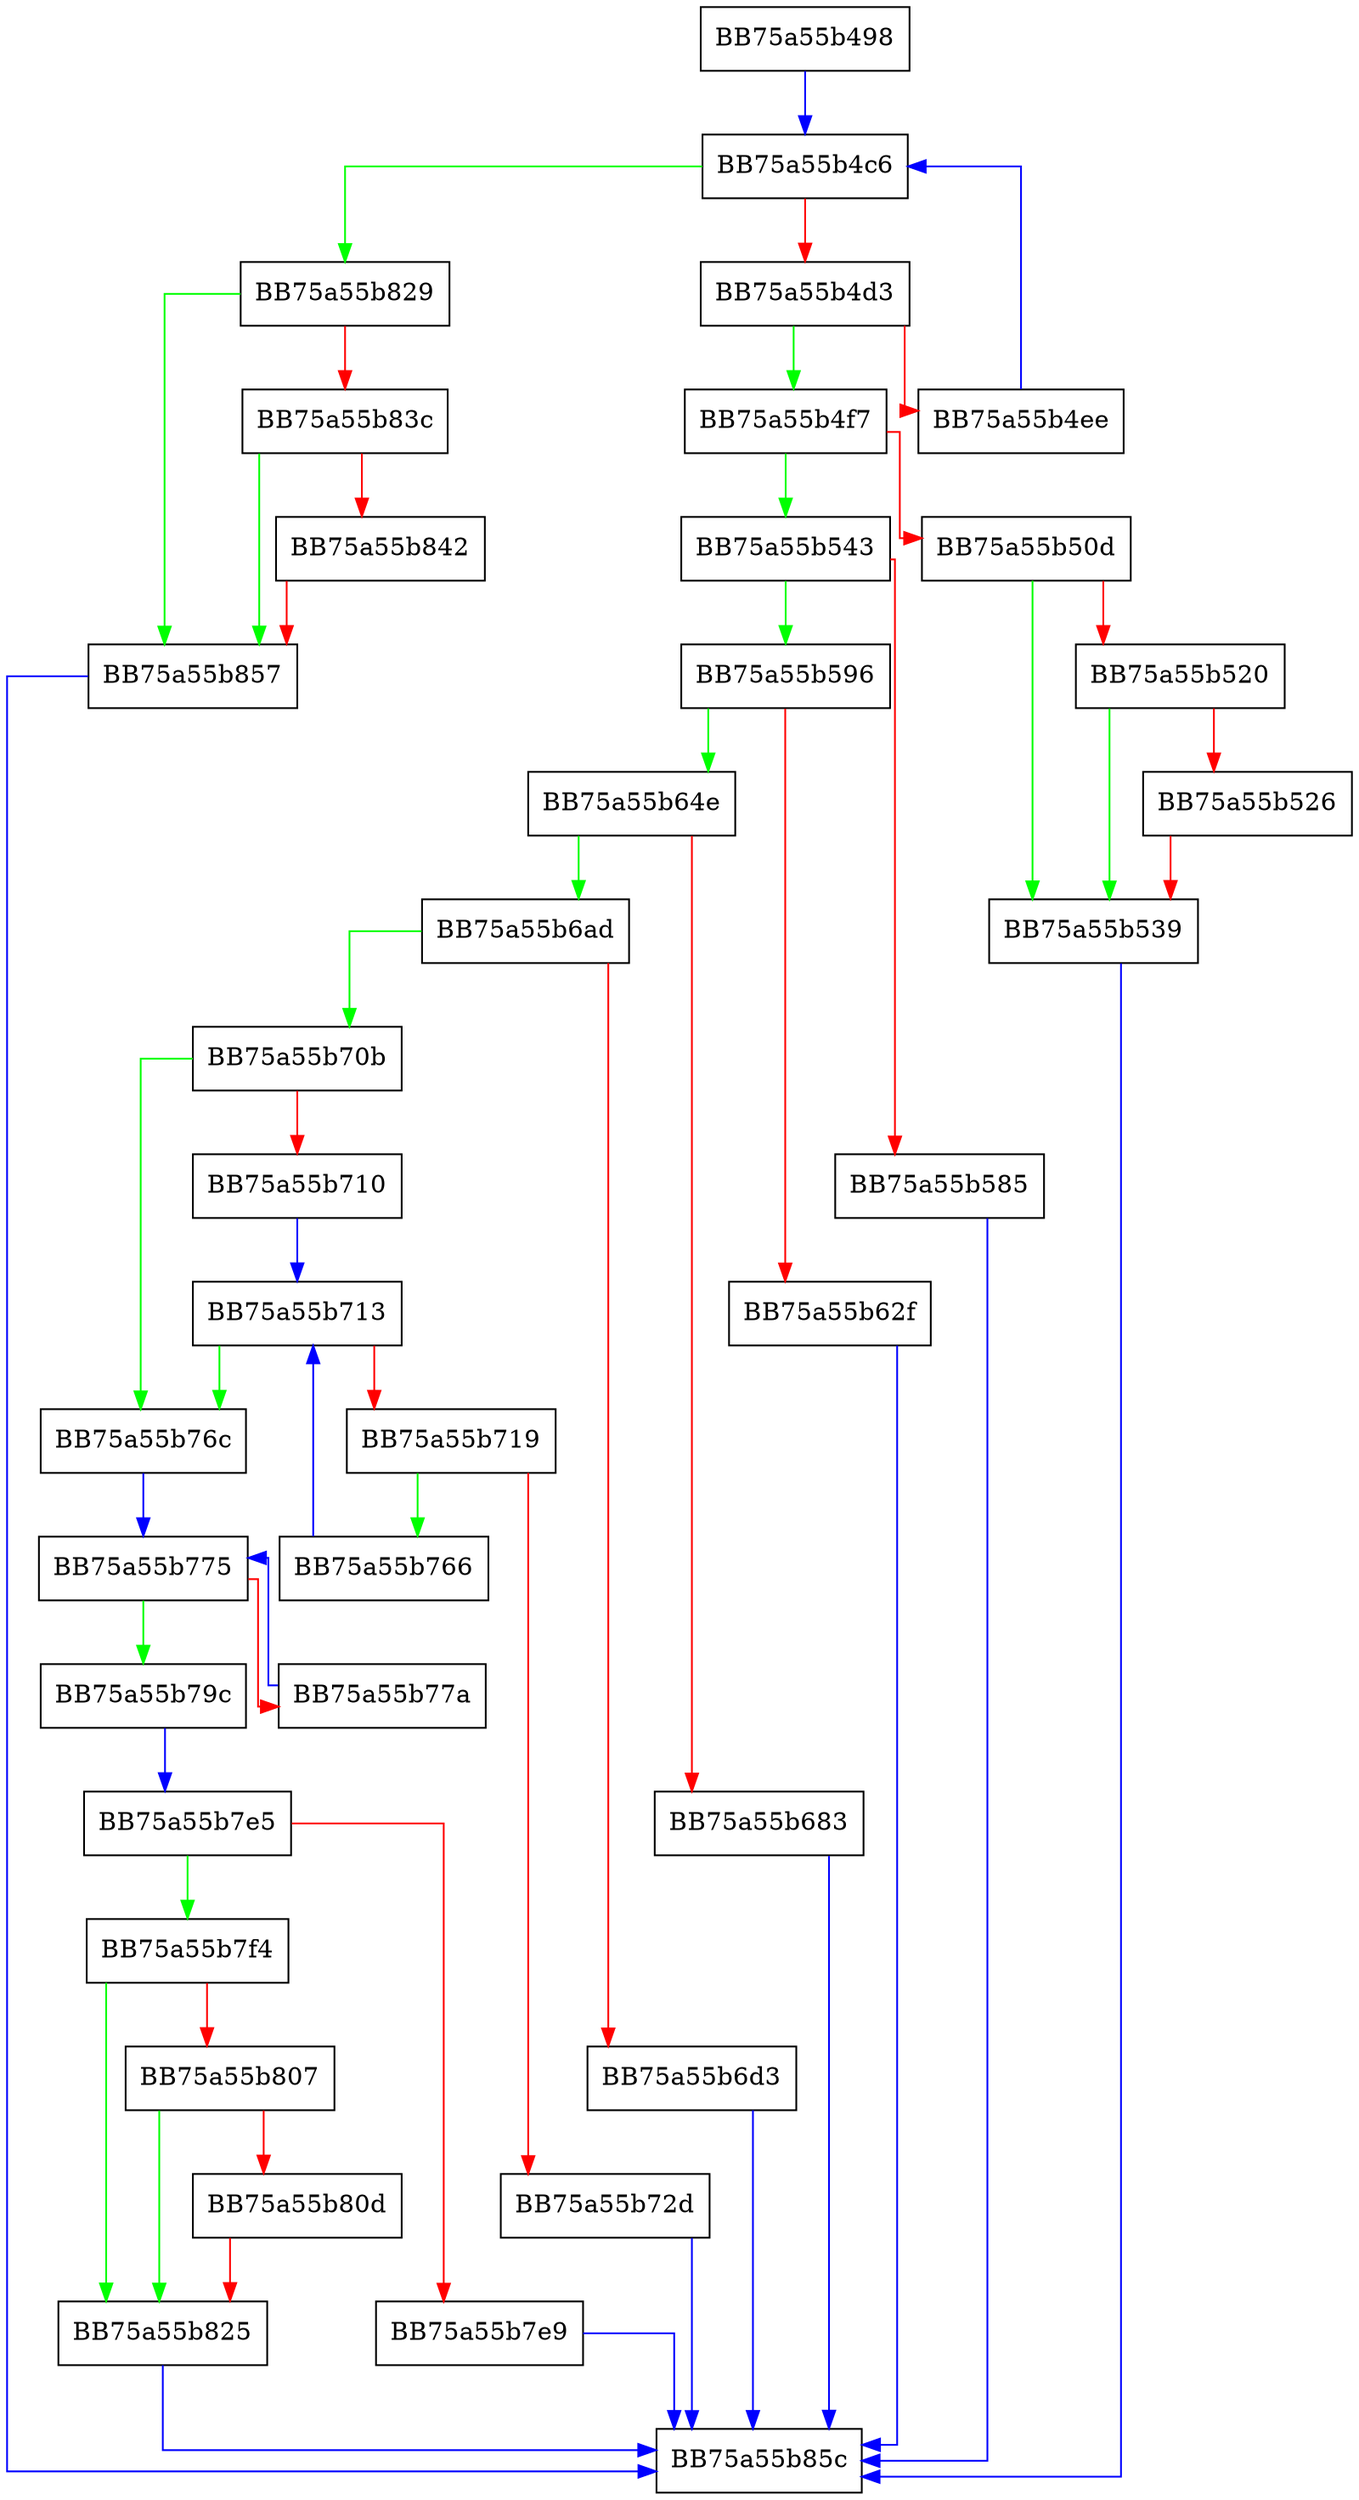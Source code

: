 digraph RunKernelScan {
  node [shape="box"];
  graph [splines=ortho];
  BB75a55b498 -> BB75a55b4c6 [color="blue"];
  BB75a55b4c6 -> BB75a55b829 [color="green"];
  BB75a55b4c6 -> BB75a55b4d3 [color="red"];
  BB75a55b4d3 -> BB75a55b4f7 [color="green"];
  BB75a55b4d3 -> BB75a55b4ee [color="red"];
  BB75a55b4ee -> BB75a55b4c6 [color="blue"];
  BB75a55b4f7 -> BB75a55b543 [color="green"];
  BB75a55b4f7 -> BB75a55b50d [color="red"];
  BB75a55b50d -> BB75a55b539 [color="green"];
  BB75a55b50d -> BB75a55b520 [color="red"];
  BB75a55b520 -> BB75a55b539 [color="green"];
  BB75a55b520 -> BB75a55b526 [color="red"];
  BB75a55b526 -> BB75a55b539 [color="red"];
  BB75a55b539 -> BB75a55b85c [color="blue"];
  BB75a55b543 -> BB75a55b596 [color="green"];
  BB75a55b543 -> BB75a55b585 [color="red"];
  BB75a55b585 -> BB75a55b85c [color="blue"];
  BB75a55b596 -> BB75a55b64e [color="green"];
  BB75a55b596 -> BB75a55b62f [color="red"];
  BB75a55b62f -> BB75a55b85c [color="blue"];
  BB75a55b64e -> BB75a55b6ad [color="green"];
  BB75a55b64e -> BB75a55b683 [color="red"];
  BB75a55b683 -> BB75a55b85c [color="blue"];
  BB75a55b6ad -> BB75a55b70b [color="green"];
  BB75a55b6ad -> BB75a55b6d3 [color="red"];
  BB75a55b6d3 -> BB75a55b85c [color="blue"];
  BB75a55b70b -> BB75a55b76c [color="green"];
  BB75a55b70b -> BB75a55b710 [color="red"];
  BB75a55b710 -> BB75a55b713 [color="blue"];
  BB75a55b713 -> BB75a55b76c [color="green"];
  BB75a55b713 -> BB75a55b719 [color="red"];
  BB75a55b719 -> BB75a55b766 [color="green"];
  BB75a55b719 -> BB75a55b72d [color="red"];
  BB75a55b72d -> BB75a55b85c [color="blue"];
  BB75a55b766 -> BB75a55b713 [color="blue"];
  BB75a55b76c -> BB75a55b775 [color="blue"];
  BB75a55b775 -> BB75a55b79c [color="green"];
  BB75a55b775 -> BB75a55b77a [color="red"];
  BB75a55b77a -> BB75a55b775 [color="blue"];
  BB75a55b79c -> BB75a55b7e5 [color="blue"];
  BB75a55b7e5 -> BB75a55b7f4 [color="green"];
  BB75a55b7e5 -> BB75a55b7e9 [color="red"];
  BB75a55b7e9 -> BB75a55b85c [color="blue"];
  BB75a55b7f4 -> BB75a55b825 [color="green"];
  BB75a55b7f4 -> BB75a55b807 [color="red"];
  BB75a55b807 -> BB75a55b825 [color="green"];
  BB75a55b807 -> BB75a55b80d [color="red"];
  BB75a55b80d -> BB75a55b825 [color="red"];
  BB75a55b825 -> BB75a55b85c [color="blue"];
  BB75a55b829 -> BB75a55b857 [color="green"];
  BB75a55b829 -> BB75a55b83c [color="red"];
  BB75a55b83c -> BB75a55b857 [color="green"];
  BB75a55b83c -> BB75a55b842 [color="red"];
  BB75a55b842 -> BB75a55b857 [color="red"];
  BB75a55b857 -> BB75a55b85c [color="blue"];
}